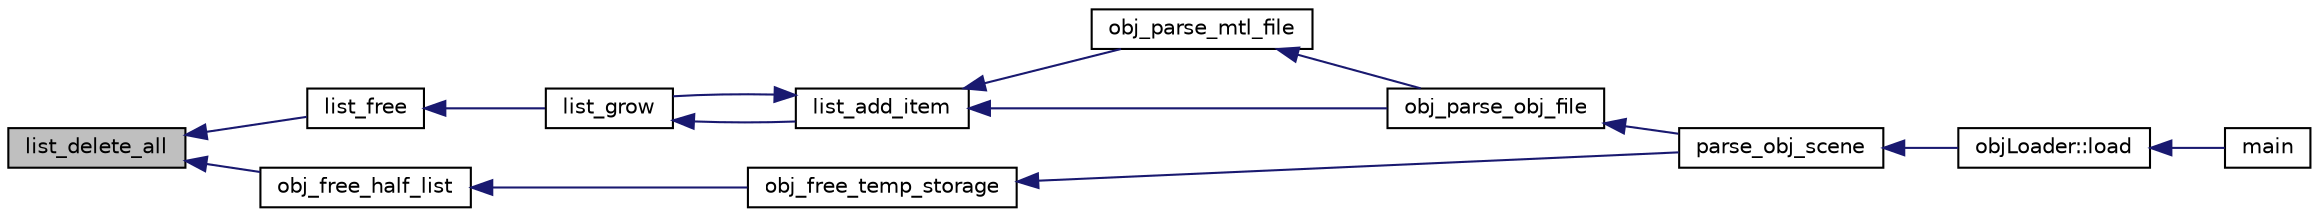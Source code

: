 digraph "list_delete_all"
{
  edge [fontname="Helvetica",fontsize="10",labelfontname="Helvetica",labelfontsize="10"];
  node [fontname="Helvetica",fontsize="10",shape=record];
  rankdir="LR";
  Node1 [label="list_delete_all",height=0.2,width=0.4,color="black", fillcolor="grey75", style="filled" fontcolor="black"];
  Node1 -> Node2 [dir="back",color="midnightblue",fontsize="10",style="solid",fontname="Helvetica"];
  Node2 [label="list_free",height=0.2,width=0.4,color="black", fillcolor="white", style="filled",URL="$_demo_2_loader_2_list_8h.html#a71fb06615f2fcabad215b107af43d1c3"];
  Node2 -> Node3 [dir="back",color="midnightblue",fontsize="10",style="solid",fontname="Helvetica"];
  Node3 [label="list_grow",height=0.2,width=0.4,color="black", fillcolor="white", style="filled",URL="$list_8cpp.html#a7b5b2552eb48045e21a9604c352495f3"];
  Node3 -> Node4 [dir="back",color="midnightblue",fontsize="10",style="solid",fontname="Helvetica"];
  Node4 [label="list_add_item",height=0.2,width=0.4,color="black", fillcolor="white", style="filled",URL="$_demo_2_loader_2_list_8h.html#a70152164fde596bd03c6659b1312cad9"];
  Node4 -> Node3 [dir="back",color="midnightblue",fontsize="10",style="solid",fontname="Helvetica"];
  Node4 -> Node5 [dir="back",color="midnightblue",fontsize="10",style="solid",fontname="Helvetica"];
  Node5 [label="obj_parse_mtl_file",height=0.2,width=0.4,color="black", fillcolor="white", style="filled",URL="$obj__parser_8cpp.html#ae4faada8b9f5e14985f494f68e221f5e"];
  Node5 -> Node6 [dir="back",color="midnightblue",fontsize="10",style="solid",fontname="Helvetica"];
  Node6 [label="obj_parse_obj_file",height=0.2,width=0.4,color="black", fillcolor="white", style="filled",URL="$obj__parser_8cpp.html#a8d8a0f7da63815420d8e6fa78bd820d5"];
  Node6 -> Node7 [dir="back",color="midnightblue",fontsize="10",style="solid",fontname="Helvetica"];
  Node7 [label="parse_obj_scene",height=0.2,width=0.4,color="black", fillcolor="white", style="filled",URL="$obj__parser_8h.html#afeb61f62eed9b215b2ce5f452df8efd6"];
  Node7 -> Node8 [dir="back",color="midnightblue",fontsize="10",style="solid",fontname="Helvetica"];
  Node8 [label="objLoader::load",height=0.2,width=0.4,color="black", fillcolor="white", style="filled",URL="$classobj_loader.html#a3dd8724f1e8a00e1e4345087ded8a877"];
  Node8 -> Node9 [dir="back",color="midnightblue",fontsize="10",style="solid",fontname="Helvetica"];
  Node9 [label="main",height=0.2,width=0.4,color="black", fillcolor="white", style="filled",URL="$obj_tester_8cpp.html#a3c04138a5bfe5d72780bb7e82a18e627"];
  Node4 -> Node6 [dir="back",color="midnightblue",fontsize="10",style="solid",fontname="Helvetica"];
  Node1 -> Node10 [dir="back",color="midnightblue",fontsize="10",style="solid",fontname="Helvetica"];
  Node10 [label="obj_free_half_list",height=0.2,width=0.4,color="black", fillcolor="white", style="filled",URL="$obj__parser_8cpp.html#aa17836b81c5f61d55b9b29b005f41f51"];
  Node10 -> Node11 [dir="back",color="midnightblue",fontsize="10",style="solid",fontname="Helvetica"];
  Node11 [label="obj_free_temp_storage",height=0.2,width=0.4,color="black", fillcolor="white", style="filled",URL="$obj__parser_8cpp.html#a6a1f3ae18a8488f015fa933f96bbb71e"];
  Node11 -> Node7 [dir="back",color="midnightblue",fontsize="10",style="solid",fontname="Helvetica"];
}
